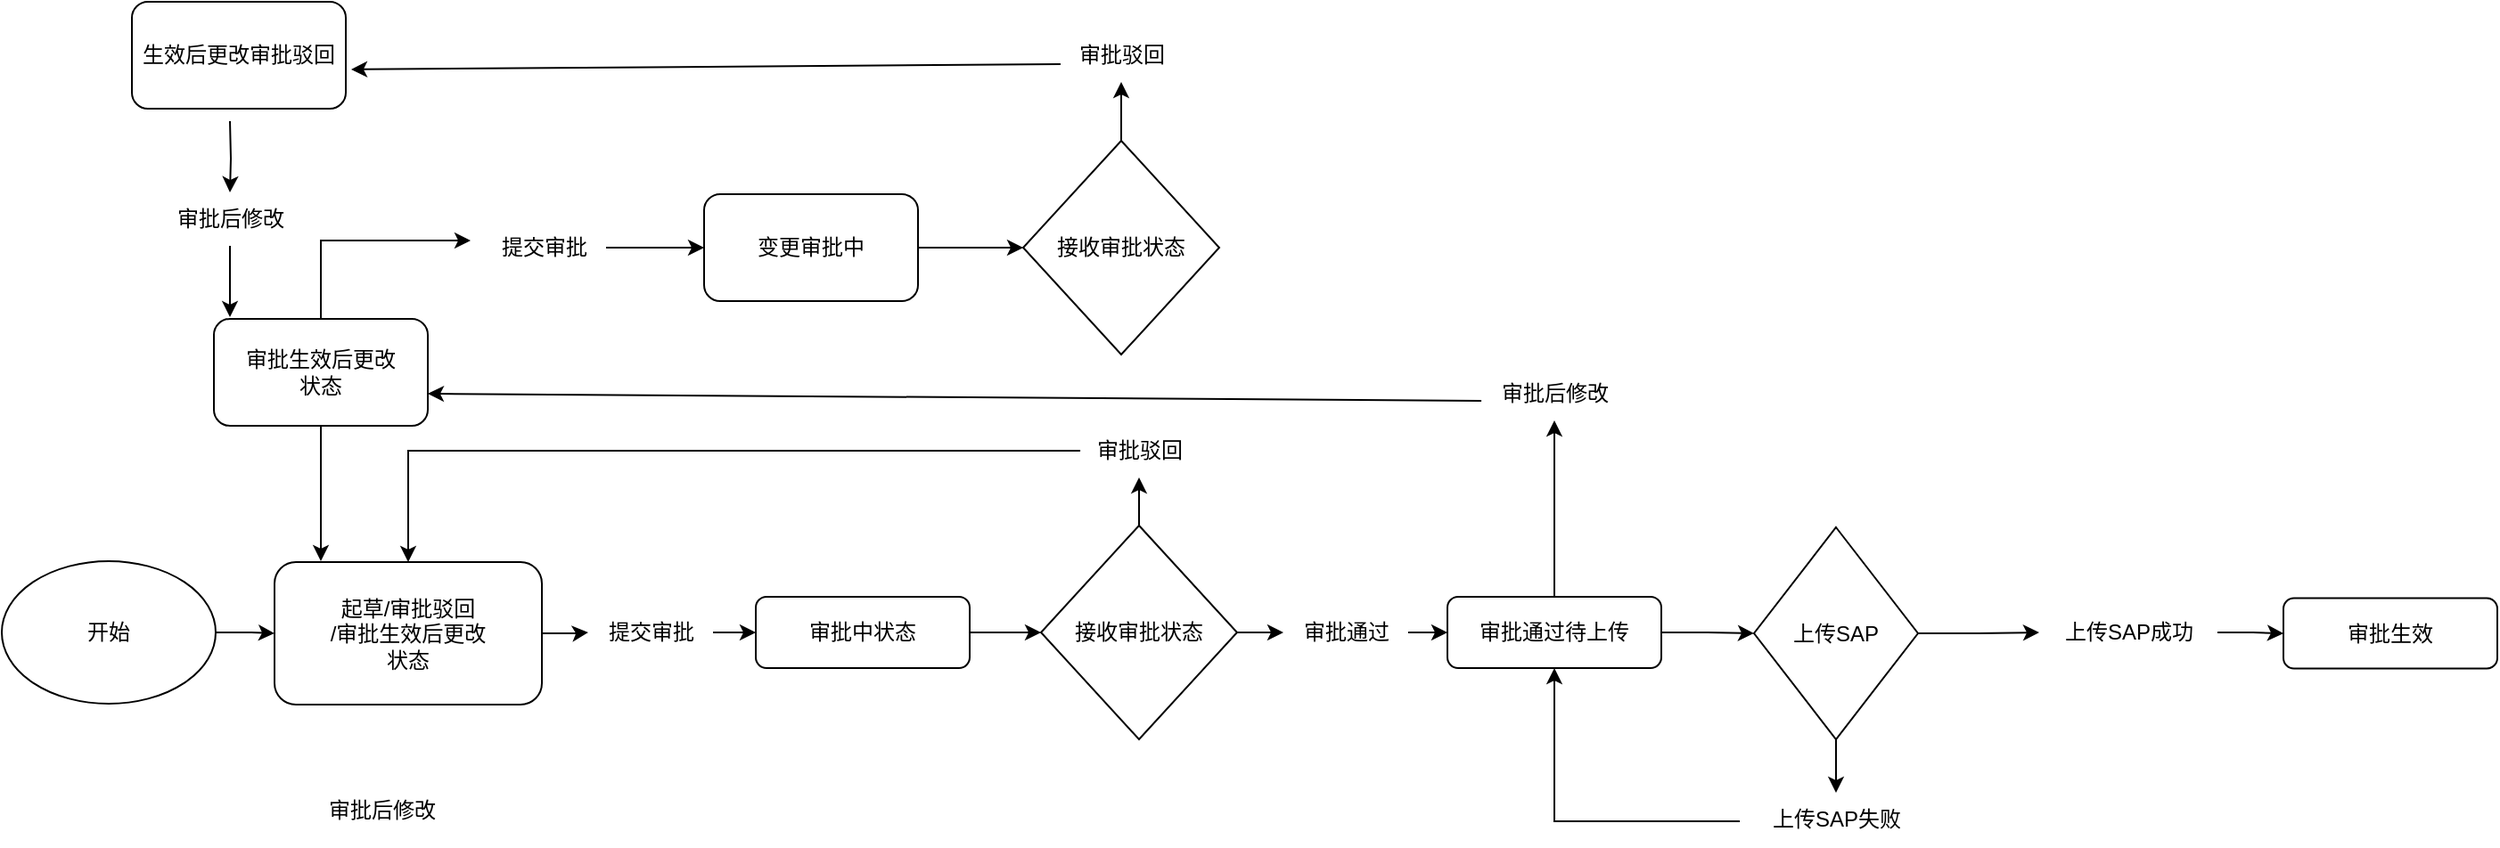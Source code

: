 <mxfile version="21.1.4" type="github">
  <diagram id="C5RBs43oDa-KdzZeNtuy" name="Page-1">
    <mxGraphModel dx="1674" dy="764" grid="1" gridSize="10" guides="1" tooltips="1" connect="1" arrows="1" fold="1" page="1" pageScale="1" pageWidth="1600" pageHeight="1200" math="0" shadow="0">
      <root>
        <mxCell id="WIyWlLk6GJQsqaUBKTNV-0" />
        <mxCell id="WIyWlLk6GJQsqaUBKTNV-1" parent="WIyWlLk6GJQsqaUBKTNV-0" />
        <mxCell id="duuvg9W_gR2Q3q82Fqal-52" value="" style="edgeStyle=orthogonalEdgeStyle;rounded=0;orthogonalLoop=1;jettySize=auto;html=1;" edge="1" parent="WIyWlLk6GJQsqaUBKTNV-1" source="duuvg9W_gR2Q3q82Fqal-0" target="duuvg9W_gR2Q3q82Fqal-1">
          <mxGeometry relative="1" as="geometry" />
        </mxCell>
        <mxCell id="duuvg9W_gR2Q3q82Fqal-0" value="开始" style="ellipse;whiteSpace=wrap;html=1;labelBackgroundColor=none;labelBorderColor=none;" vertex="1" parent="WIyWlLk6GJQsqaUBKTNV-1">
          <mxGeometry x="27" y="597" width="120" height="80" as="geometry" />
        </mxCell>
        <mxCell id="duuvg9W_gR2Q3q82Fqal-51" value="" style="edgeStyle=orthogonalEdgeStyle;rounded=0;orthogonalLoop=1;jettySize=auto;html=1;" edge="1" parent="WIyWlLk6GJQsqaUBKTNV-1" source="duuvg9W_gR2Q3q82Fqal-1" target="duuvg9W_gR2Q3q82Fqal-35">
          <mxGeometry relative="1" as="geometry" />
        </mxCell>
        <mxCell id="duuvg9W_gR2Q3q82Fqal-1" value="起草/审批驳回&lt;br&gt;/审批生效后更改&lt;br&gt;状态" style="rounded=1;whiteSpace=wrap;html=1;" vertex="1" parent="WIyWlLk6GJQsqaUBKTNV-1">
          <mxGeometry x="180" y="597.5" width="150" height="80" as="geometry" />
        </mxCell>
        <mxCell id="duuvg9W_gR2Q3q82Fqal-34" value="" style="edgeStyle=orthogonalEdgeStyle;rounded=0;orthogonalLoop=1;jettySize=auto;html=1;" edge="1" parent="WIyWlLk6GJQsqaUBKTNV-1" source="duuvg9W_gR2Q3q82Fqal-3" target="duuvg9W_gR2Q3q82Fqal-21">
          <mxGeometry relative="1" as="geometry" />
        </mxCell>
        <mxCell id="duuvg9W_gR2Q3q82Fqal-3" value="审批中状态" style="rounded=1;whiteSpace=wrap;html=1;" vertex="1" parent="WIyWlLk6GJQsqaUBKTNV-1">
          <mxGeometry x="450" y="617" width="120" height="40" as="geometry" />
        </mxCell>
        <mxCell id="duuvg9W_gR2Q3q82Fqal-6" value="审批生效" style="rounded=1;whiteSpace=wrap;html=1;" vertex="1" parent="WIyWlLk6GJQsqaUBKTNV-1">
          <mxGeometry x="1307" y="617.75" width="120" height="39.5" as="geometry" />
        </mxCell>
        <mxCell id="duuvg9W_gR2Q3q82Fqal-33" value="" style="edgeStyle=orthogonalEdgeStyle;rounded=0;orthogonalLoop=1;jettySize=auto;html=1;" edge="1" parent="WIyWlLk6GJQsqaUBKTNV-1" source="duuvg9W_gR2Q3q82Fqal-8" target="duuvg9W_gR2Q3q82Fqal-10">
          <mxGeometry relative="1" as="geometry" />
        </mxCell>
        <mxCell id="duuvg9W_gR2Q3q82Fqal-8" value="审批通过" style="text;html=1;align=center;verticalAlign=middle;resizable=0;points=[];autosize=1;strokeColor=none;fillColor=none;" vertex="1" parent="WIyWlLk6GJQsqaUBKTNV-1">
          <mxGeometry x="746" y="622" width="70" height="30" as="geometry" />
        </mxCell>
        <mxCell id="duuvg9W_gR2Q3q82Fqal-12" value="审批驳回" style="text;html=1;align=center;verticalAlign=middle;resizable=0;points=[];autosize=1;strokeColor=none;fillColor=none;" vertex="1" parent="WIyWlLk6GJQsqaUBKTNV-1">
          <mxGeometry x="630" y="520" width="70" height="30" as="geometry" />
        </mxCell>
        <mxCell id="duuvg9W_gR2Q3q82Fqal-55" value="" style="edgeStyle=orthogonalEdgeStyle;rounded=0;orthogonalLoop=1;jettySize=auto;html=1;" edge="1" parent="WIyWlLk6GJQsqaUBKTNV-1" source="duuvg9W_gR2Q3q82Fqal-21" target="duuvg9W_gR2Q3q82Fqal-12">
          <mxGeometry relative="1" as="geometry" />
        </mxCell>
        <mxCell id="duuvg9W_gR2Q3q82Fqal-21" value="接收审批状态" style="rhombus;whiteSpace=wrap;html=1;" vertex="1" parent="WIyWlLk6GJQsqaUBKTNV-1">
          <mxGeometry x="610" y="577" width="110" height="120" as="geometry" />
        </mxCell>
        <mxCell id="duuvg9W_gR2Q3q82Fqal-47" value="" style="edgeStyle=orthogonalEdgeStyle;rounded=0;orthogonalLoop=1;jettySize=auto;html=1;" edge="1" parent="WIyWlLk6GJQsqaUBKTNV-1" source="duuvg9W_gR2Q3q82Fqal-28" target="duuvg9W_gR2Q3q82Fqal-46">
          <mxGeometry relative="1" as="geometry" />
        </mxCell>
        <mxCell id="duuvg9W_gR2Q3q82Fqal-69" value="" style="edgeStyle=orthogonalEdgeStyle;rounded=0;orthogonalLoop=1;jettySize=auto;html=1;" edge="1" parent="WIyWlLk6GJQsqaUBKTNV-1" source="duuvg9W_gR2Q3q82Fqal-28" target="duuvg9W_gR2Q3q82Fqal-44">
          <mxGeometry relative="1" as="geometry" />
        </mxCell>
        <mxCell id="duuvg9W_gR2Q3q82Fqal-28" value="上传SAP" style="rhombus;whiteSpace=wrap;html=1;" vertex="1" parent="WIyWlLk6GJQsqaUBKTNV-1">
          <mxGeometry x="1010" y="578" width="92" height="119" as="geometry" />
        </mxCell>
        <mxCell id="duuvg9W_gR2Q3q82Fqal-43" value="" style="edgeStyle=orthogonalEdgeStyle;rounded=0;orthogonalLoop=1;jettySize=auto;html=1;" edge="1" parent="WIyWlLk6GJQsqaUBKTNV-1" source="duuvg9W_gR2Q3q82Fqal-10" target="duuvg9W_gR2Q3q82Fqal-28">
          <mxGeometry relative="1" as="geometry" />
        </mxCell>
        <mxCell id="duuvg9W_gR2Q3q82Fqal-37" value="" style="edgeStyle=orthogonalEdgeStyle;rounded=0;orthogonalLoop=1;jettySize=auto;html=1;" edge="1" parent="WIyWlLk6GJQsqaUBKTNV-1" source="duuvg9W_gR2Q3q82Fqal-35" target="duuvg9W_gR2Q3q82Fqal-3">
          <mxGeometry relative="1" as="geometry" />
        </mxCell>
        <mxCell id="duuvg9W_gR2Q3q82Fqal-35" value="提交审批" style="text;html=1;align=center;verticalAlign=middle;resizable=0;points=[];autosize=1;strokeColor=none;fillColor=none;" vertex="1" parent="WIyWlLk6GJQsqaUBKTNV-1">
          <mxGeometry x="356" y="622" width="70" height="30" as="geometry" />
        </mxCell>
        <mxCell id="duuvg9W_gR2Q3q82Fqal-49" value="" style="edgeStyle=orthogonalEdgeStyle;rounded=0;orthogonalLoop=1;jettySize=auto;html=1;" edge="1" parent="WIyWlLk6GJQsqaUBKTNV-1" source="duuvg9W_gR2Q3q82Fqal-44" target="duuvg9W_gR2Q3q82Fqal-6">
          <mxGeometry relative="1" as="geometry" />
        </mxCell>
        <mxCell id="duuvg9W_gR2Q3q82Fqal-44" value="上传SAP成功" style="text;html=1;align=center;verticalAlign=middle;resizable=0;points=[];autosize=1;strokeColor=none;fillColor=none;" vertex="1" parent="WIyWlLk6GJQsqaUBKTNV-1">
          <mxGeometry x="1170" y="622" width="100" height="30" as="geometry" />
        </mxCell>
        <mxCell id="duuvg9W_gR2Q3q82Fqal-46" value="上传SAP失败" style="text;html=1;align=center;verticalAlign=middle;resizable=0;points=[];autosize=1;strokeColor=none;fillColor=none;" vertex="1" parent="WIyWlLk6GJQsqaUBKTNV-1">
          <mxGeometry x="1006" y="727" width="100" height="30" as="geometry" />
        </mxCell>
        <mxCell id="duuvg9W_gR2Q3q82Fqal-70" value="" style="edgeStyle=orthogonalEdgeStyle;rounded=0;orthogonalLoop=1;jettySize=auto;html=1;" edge="1" parent="WIyWlLk6GJQsqaUBKTNV-1" source="duuvg9W_gR2Q3q82Fqal-10" target="duuvg9W_gR2Q3q82Fqal-62">
          <mxGeometry relative="1" as="geometry" />
        </mxCell>
        <mxCell id="duuvg9W_gR2Q3q82Fqal-10" value="审批通过待上传" style="rounded=1;whiteSpace=wrap;html=1;" vertex="1" parent="WIyWlLk6GJQsqaUBKTNV-1">
          <mxGeometry x="838" y="617" width="120" height="40" as="geometry" />
        </mxCell>
        <mxCell id="duuvg9W_gR2Q3q82Fqal-58" value="" style="endArrow=classic;html=1;rounded=0;exitX=1;exitY=0.5;exitDx=0;exitDy=0;" edge="1" parent="WIyWlLk6GJQsqaUBKTNV-1" source="duuvg9W_gR2Q3q82Fqal-21" target="duuvg9W_gR2Q3q82Fqal-8">
          <mxGeometry width="50" height="50" relative="1" as="geometry">
            <mxPoint x="630" y="687" as="sourcePoint" />
            <mxPoint x="680" y="637" as="targetPoint" />
          </mxGeometry>
        </mxCell>
        <mxCell id="duuvg9W_gR2Q3q82Fqal-59" value="" style="endArrow=classic;html=1;rounded=0;exitX=0.029;exitY=0.5;exitDx=0;exitDy=0;exitPerimeter=0;entryX=0.5;entryY=0;entryDx=0;entryDy=0;" edge="1" parent="WIyWlLk6GJQsqaUBKTNV-1" source="duuvg9W_gR2Q3q82Fqal-12" target="duuvg9W_gR2Q3q82Fqal-1">
          <mxGeometry width="50" height="50" relative="1" as="geometry">
            <mxPoint x="630" y="687" as="sourcePoint" />
            <mxPoint x="680" y="637" as="targetPoint" />
            <Array as="points">
              <mxPoint x="255" y="535" />
            </Array>
          </mxGeometry>
        </mxCell>
        <mxCell id="duuvg9W_gR2Q3q82Fqal-62" value="审批后修改" style="text;html=1;align=center;verticalAlign=middle;resizable=0;points=[];autosize=1;strokeColor=none;fillColor=none;" vertex="1" parent="WIyWlLk6GJQsqaUBKTNV-1">
          <mxGeometry x="858" y="488" width="80" height="30" as="geometry" />
        </mxCell>
        <mxCell id="duuvg9W_gR2Q3q82Fqal-65" value="" style="endArrow=classic;html=1;rounded=0;exitX=-0.04;exitY=0.533;exitDx=0;exitDy=0;exitPerimeter=0;entryX=0.5;entryY=1;entryDx=0;entryDy=0;" edge="1" parent="WIyWlLk6GJQsqaUBKTNV-1" source="duuvg9W_gR2Q3q82Fqal-46" target="duuvg9W_gR2Q3q82Fqal-10">
          <mxGeometry width="50" height="50" relative="1" as="geometry">
            <mxPoint x="700" y="687" as="sourcePoint" />
            <mxPoint x="750" y="637" as="targetPoint" />
            <Array as="points">
              <mxPoint x="898" y="743" />
            </Array>
          </mxGeometry>
        </mxCell>
        <mxCell id="duuvg9W_gR2Q3q82Fqal-66" value="" style="endArrow=classic;html=1;rounded=0;exitX=-0.012;exitY=0.633;exitDx=0;exitDy=0;exitPerimeter=0;entryX=1;entryY=0.5;entryDx=0;entryDy=0;" edge="1" parent="WIyWlLk6GJQsqaUBKTNV-1" source="duuvg9W_gR2Q3q82Fqal-62">
          <mxGeometry width="50" height="50" relative="1" as="geometry">
            <mxPoint x="700" y="699" as="sourcePoint" />
            <mxPoint x="266" y="503" as="targetPoint" />
            <Array as="points" />
          </mxGeometry>
        </mxCell>
        <mxCell id="duuvg9W_gR2Q3q82Fqal-71" value="审批后修改" style="text;html=1;align=center;verticalAlign=middle;resizable=0;points=[];autosize=1;strokeColor=none;fillColor=none;" vertex="1" parent="WIyWlLk6GJQsqaUBKTNV-1">
          <mxGeometry x="200" y="722" width="80" height="30" as="geometry" />
        </mxCell>
        <mxCell id="duuvg9W_gR2Q3q82Fqal-72" value="审批生效后更改&lt;br style=&quot;border-color: var(--border-color);&quot;&gt;状态" style="rounded=1;whiteSpace=wrap;html=1;" vertex="1" parent="WIyWlLk6GJQsqaUBKTNV-1">
          <mxGeometry x="146" y="461" width="120" height="60" as="geometry" />
        </mxCell>
        <mxCell id="duuvg9W_gR2Q3q82Fqal-73" value="" style="endArrow=classic;html=1;rounded=0;exitX=0.5;exitY=1;exitDx=0;exitDy=0;" edge="1" parent="WIyWlLk6GJQsqaUBKTNV-1" source="duuvg9W_gR2Q3q82Fqal-72">
          <mxGeometry width="50" height="50" relative="1" as="geometry">
            <mxPoint x="700" y="677" as="sourcePoint" />
            <mxPoint x="206" y="597" as="targetPoint" />
          </mxGeometry>
        </mxCell>
        <mxCell id="duuvg9W_gR2Q3q82Fqal-84" value="" style="edgeStyle=orthogonalEdgeStyle;rounded=0;orthogonalLoop=1;jettySize=auto;html=1;" edge="1" parent="WIyWlLk6GJQsqaUBKTNV-1" source="duuvg9W_gR2Q3q82Fqal-79" target="duuvg9W_gR2Q3q82Fqal-83">
          <mxGeometry relative="1" as="geometry" />
        </mxCell>
        <mxCell id="duuvg9W_gR2Q3q82Fqal-79" value="提交审批" style="text;html=1;align=center;verticalAlign=middle;resizable=0;points=[];autosize=1;strokeColor=none;fillColor=none;" vertex="1" parent="WIyWlLk6GJQsqaUBKTNV-1">
          <mxGeometry x="296" y="406" width="70" height="30" as="geometry" />
        </mxCell>
        <mxCell id="duuvg9W_gR2Q3q82Fqal-89" value="" style="edgeStyle=orthogonalEdgeStyle;rounded=0;orthogonalLoop=1;jettySize=auto;html=1;" edge="1" parent="WIyWlLk6GJQsqaUBKTNV-1" source="duuvg9W_gR2Q3q82Fqal-83" target="duuvg9W_gR2Q3q82Fqal-88">
          <mxGeometry relative="1" as="geometry" />
        </mxCell>
        <mxCell id="duuvg9W_gR2Q3q82Fqal-83" value="变更审批中" style="rounded=1;whiteSpace=wrap;html=1;" vertex="1" parent="WIyWlLk6GJQsqaUBKTNV-1">
          <mxGeometry x="421" y="391" width="120" height="60" as="geometry" />
        </mxCell>
        <mxCell id="duuvg9W_gR2Q3q82Fqal-87" value="" style="endArrow=classic;html=1;rounded=0;exitX=0.5;exitY=0;exitDx=0;exitDy=0;" edge="1" parent="WIyWlLk6GJQsqaUBKTNV-1" source="duuvg9W_gR2Q3q82Fqal-72">
          <mxGeometry width="50" height="50" relative="1" as="geometry">
            <mxPoint x="700" y="677" as="sourcePoint" />
            <mxPoint x="290" y="417" as="targetPoint" />
            <Array as="points">
              <mxPoint x="206" y="417" />
            </Array>
          </mxGeometry>
        </mxCell>
        <mxCell id="duuvg9W_gR2Q3q82Fqal-92" value="" style="edgeStyle=orthogonalEdgeStyle;rounded=0;orthogonalLoop=1;jettySize=auto;html=1;" edge="1" parent="WIyWlLk6GJQsqaUBKTNV-1" source="duuvg9W_gR2Q3q82Fqal-88" target="duuvg9W_gR2Q3q82Fqal-90">
          <mxGeometry relative="1" as="geometry" />
        </mxCell>
        <mxCell id="duuvg9W_gR2Q3q82Fqal-88" value="接收审批状态" style="rhombus;whiteSpace=wrap;html=1;" vertex="1" parent="WIyWlLk6GJQsqaUBKTNV-1">
          <mxGeometry x="600" y="361" width="110" height="120" as="geometry" />
        </mxCell>
        <mxCell id="duuvg9W_gR2Q3q82Fqal-90" value="审批驳回" style="text;html=1;align=center;verticalAlign=middle;resizable=0;points=[];autosize=1;strokeColor=none;fillColor=none;" vertex="1" parent="WIyWlLk6GJQsqaUBKTNV-1">
          <mxGeometry x="620" y="298" width="70" height="30" as="geometry" />
        </mxCell>
        <mxCell id="duuvg9W_gR2Q3q82Fqal-97" value="" style="edgeStyle=orthogonalEdgeStyle;rounded=0;orthogonalLoop=1;jettySize=auto;html=1;" edge="1" parent="WIyWlLk6GJQsqaUBKTNV-1" target="duuvg9W_gR2Q3q82Fqal-95">
          <mxGeometry relative="1" as="geometry">
            <mxPoint x="155" y="350" as="sourcePoint" />
          </mxGeometry>
        </mxCell>
        <mxCell id="duuvg9W_gR2Q3q82Fqal-91" value="生效后更改审批驳回" style="rounded=1;whiteSpace=wrap;html=1;" vertex="1" parent="WIyWlLk6GJQsqaUBKTNV-1">
          <mxGeometry x="100" y="283" width="120" height="60" as="geometry" />
        </mxCell>
        <mxCell id="duuvg9W_gR2Q3q82Fqal-93" value="" style="endArrow=classic;html=1;rounded=0;exitX=0.014;exitY=0.667;exitDx=0;exitDy=0;exitPerimeter=0;entryX=1.025;entryY=0.633;entryDx=0;entryDy=0;entryPerimeter=0;" edge="1" parent="WIyWlLk6GJQsqaUBKTNV-1" source="duuvg9W_gR2Q3q82Fqal-90" target="duuvg9W_gR2Q3q82Fqal-91">
          <mxGeometry width="50" height="50" relative="1" as="geometry">
            <mxPoint x="700" y="677" as="sourcePoint" />
            <mxPoint x="320" y="318" as="targetPoint" />
          </mxGeometry>
        </mxCell>
        <mxCell id="duuvg9W_gR2Q3q82Fqal-96" value="" style="edgeStyle=orthogonalEdgeStyle;rounded=0;orthogonalLoop=1;jettySize=auto;html=1;" edge="1" parent="WIyWlLk6GJQsqaUBKTNV-1" source="duuvg9W_gR2Q3q82Fqal-95">
          <mxGeometry relative="1" as="geometry">
            <mxPoint x="155" y="460" as="targetPoint" />
          </mxGeometry>
        </mxCell>
        <mxCell id="duuvg9W_gR2Q3q82Fqal-95" value="审批后修改" style="text;html=1;align=center;verticalAlign=middle;resizable=0;points=[];autosize=1;strokeColor=none;fillColor=none;" vertex="1" parent="WIyWlLk6GJQsqaUBKTNV-1">
          <mxGeometry x="115" y="390" width="80" height="30" as="geometry" />
        </mxCell>
      </root>
    </mxGraphModel>
  </diagram>
</mxfile>
